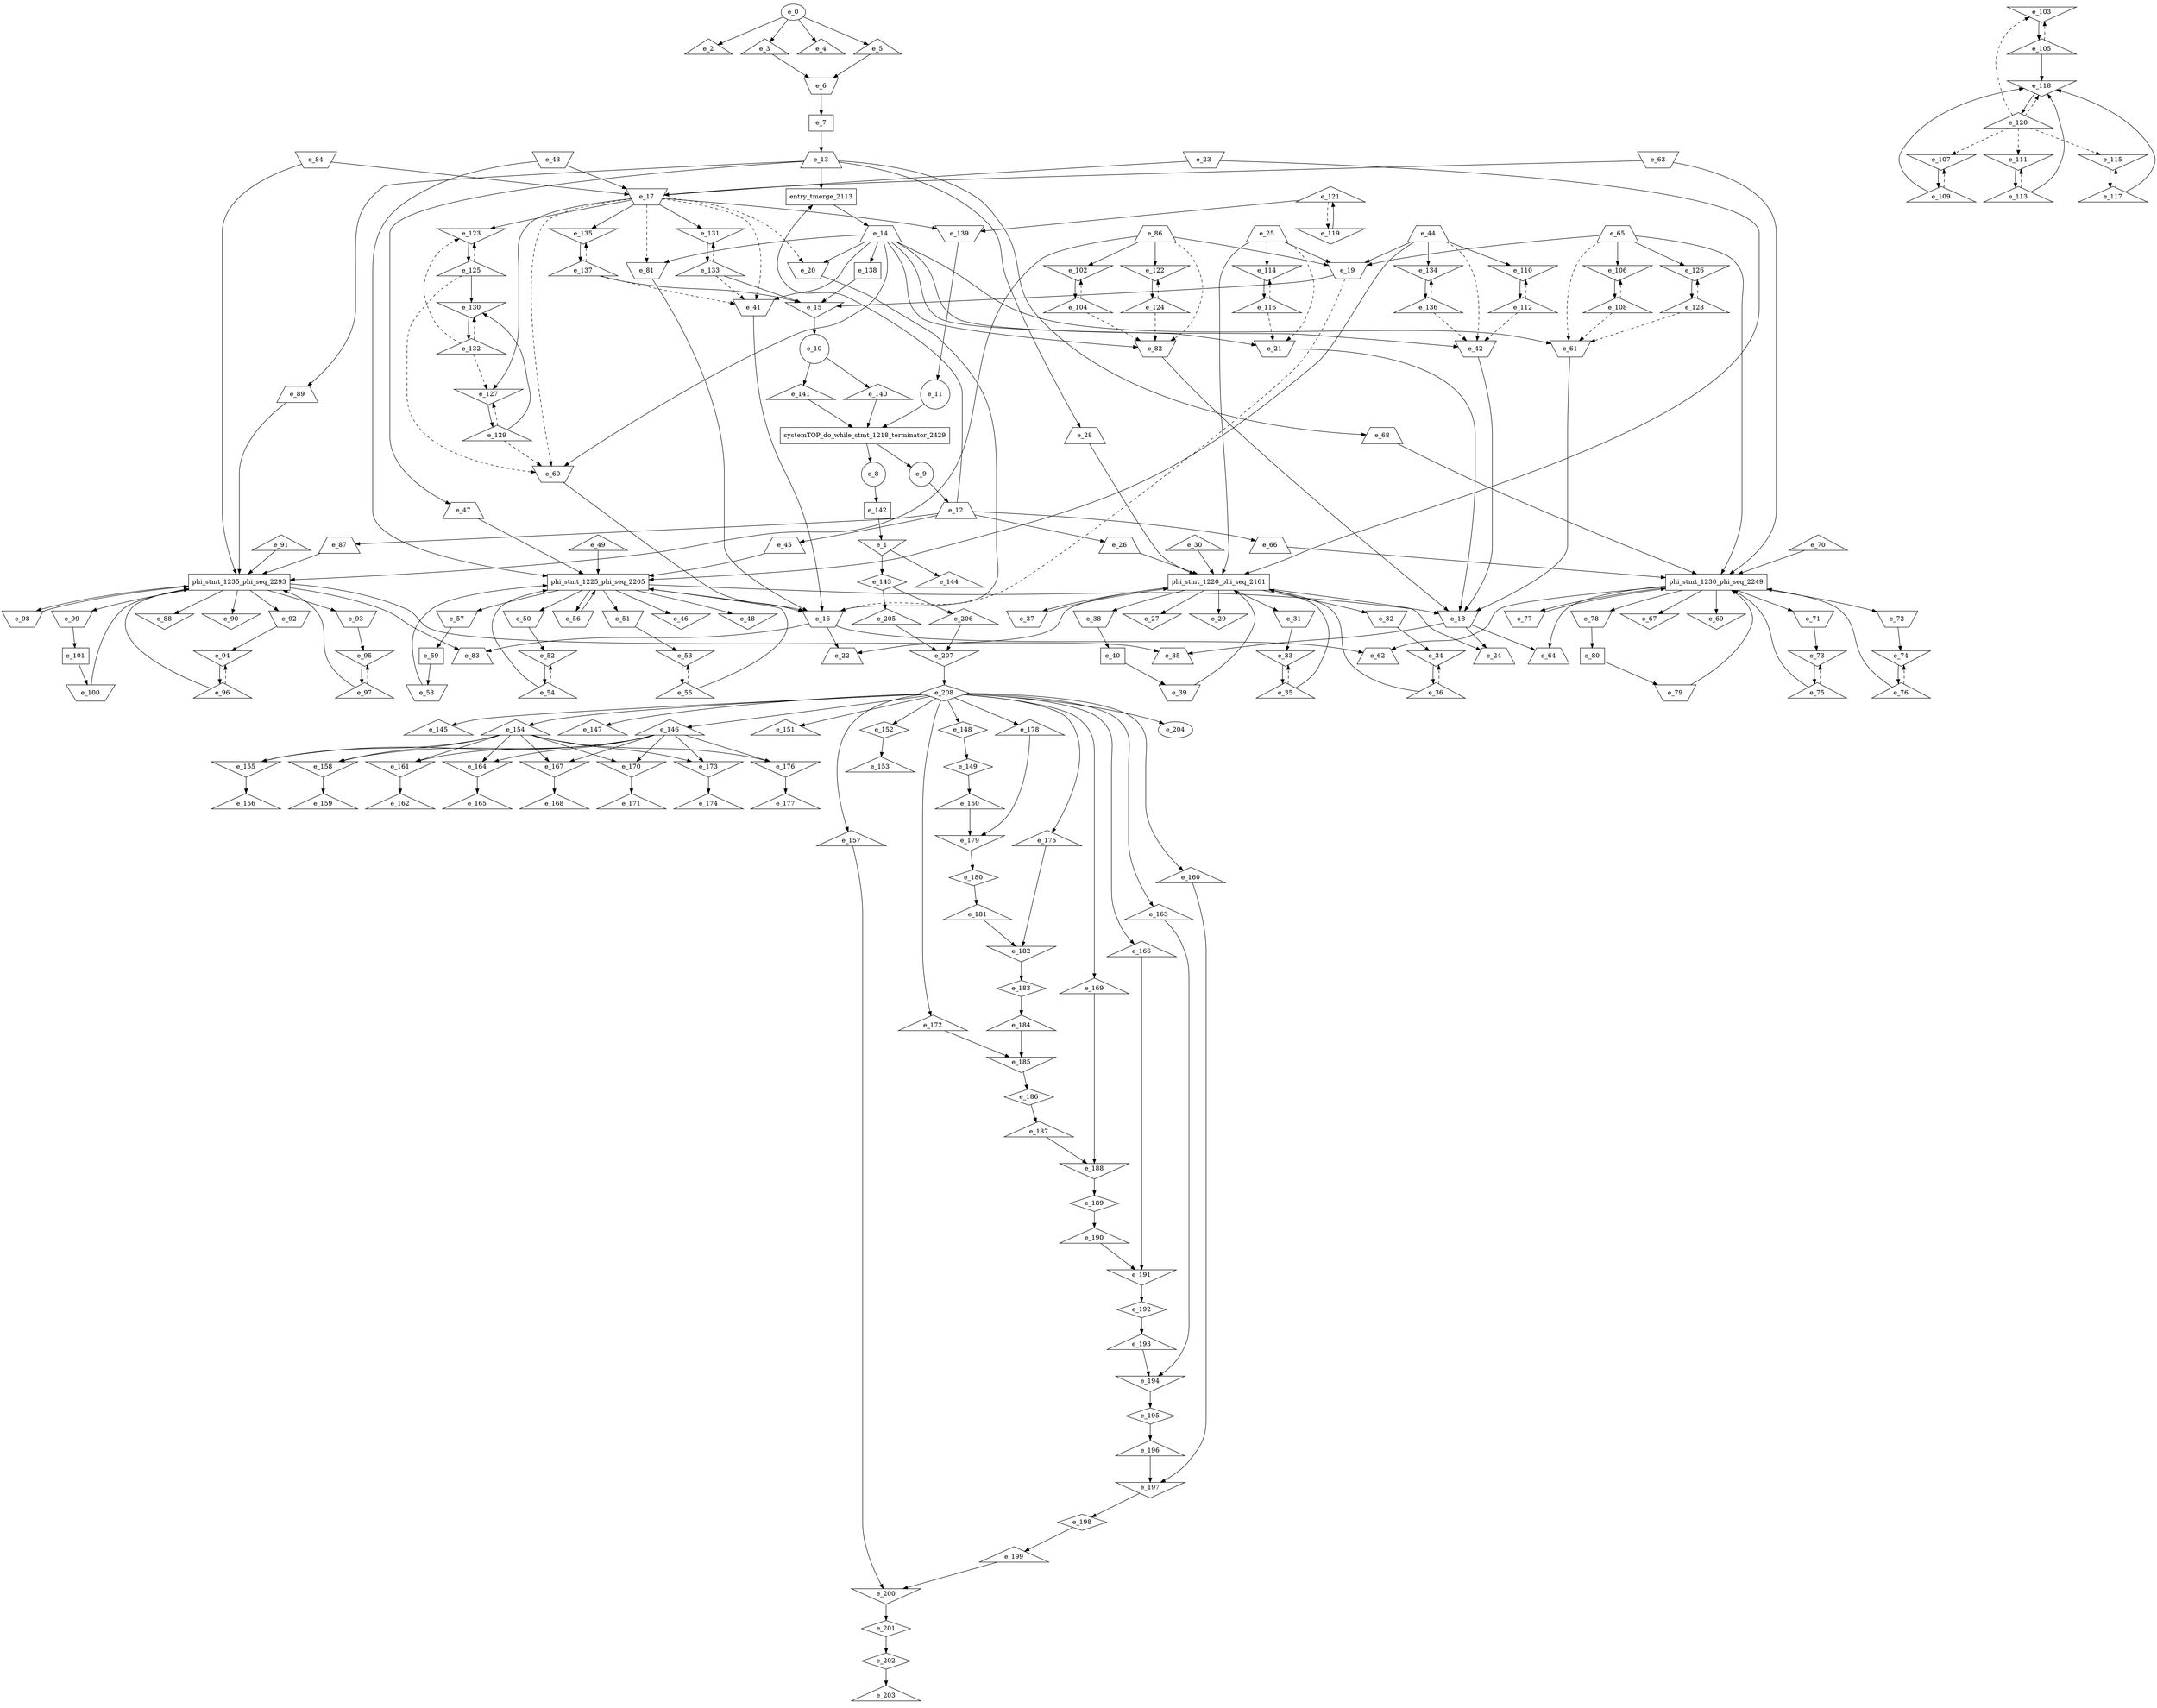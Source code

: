 digraph control_path {
  e_0: entry_node : n ;
  e_1 [shape = invtriangle];
  e_2 [shape = triangle];
  e_3 [shape = triangle];
  e_4 [shape = triangle];
  e_5 [shape = triangle];
  e_6 [shape = invtrapezium];
  e_7 [shape = dot];
  e_8 [shape = circle];
  e_9 [shape = circle];
  e_10 [shape = circle];
  e_11 [shape = circle];
  e_12 [shape = trapezium];
  e_13 [shape = trapezium];
  e_14 [shape = trapezium];
  e_15 [shape = invtriangle];
  e_16 [shape = invtrapezium];
  e_17 [shape = invtrapezium];
  e_18 [shape = invtrapezium];
  e_19 [shape = invtrapezium];
  e_20 [shape = invtrapezium];
  e_21 [shape = invtrapezium];
  e_22 [shape = trapezium];
  e_23 [shape = invtrapezium];
  e_24 [shape = trapezium];
  e_25 [shape = trapezium];
  e_26 [shape = trapezium];
  e_27 [shape = invtriangle];
  e_28 [shape = trapezium];
  e_29 [shape = invtriangle];
  e_30 [shape = triangle];
  e_31 [shape = invtrapezium];
  e_32 [shape = invtrapezium];
  e_33 [shape = invtriangle];
  e_34 [shape = invtriangle];
  e_35 [shape = triangle];
  e_36 [shape = triangle];
  e_37 [shape = invtrapezium];
  e_38 [shape = invtrapezium];
  e_39 [shape = invtrapezium];
  e_40 [shape = dot];
  e_41 [shape = invtrapezium];
  e_42 [shape = invtrapezium];
  e_43 [shape = invtrapezium];
  e_44 [shape = trapezium];
  e_45 [shape = trapezium];
  e_46 [shape = invtriangle];
  e_47 [shape = trapezium];
  e_48 [shape = invtriangle];
  e_49 [shape = triangle];
  e_50 [shape = invtrapezium];
  e_51 [shape = invtrapezium];
  e_52 [shape = invtriangle];
  e_53 [shape = invtriangle];
  e_54 [shape = triangle];
  e_55 [shape = triangle];
  e_56 [shape = invtrapezium];
  e_57 [shape = invtrapezium];
  e_58 [shape = invtrapezium];
  e_59 [shape = dot];
  e_60 [shape = invtrapezium];
  e_61 [shape = invtrapezium];
  e_62 [shape = trapezium];
  e_63 [shape = invtrapezium];
  e_64 [shape = trapezium];
  e_65 [shape = trapezium];
  e_66 [shape = trapezium];
  e_67 [shape = invtriangle];
  e_68 [shape = trapezium];
  e_69 [shape = invtriangle];
  e_70 [shape = triangle];
  e_71 [shape = invtrapezium];
  e_72 [shape = invtrapezium];
  e_73 [shape = invtriangle];
  e_74 [shape = invtriangle];
  e_75 [shape = triangle];
  e_76 [shape = triangle];
  e_77 [shape = invtrapezium];
  e_78 [shape = invtrapezium];
  e_79 [shape = invtrapezium];
  e_80 [shape = dot];
  e_81 [shape = invtrapezium];
  e_82 [shape = invtrapezium];
  e_83 [shape = trapezium];
  e_84 [shape = invtrapezium];
  e_85 [shape = trapezium];
  e_86 [shape = trapezium];
  e_87 [shape = trapezium];
  e_88 [shape = invtriangle];
  e_89 [shape = trapezium];
  e_90 [shape = invtriangle];
  e_91 [shape = triangle];
  e_92 [shape = invtrapezium];
  e_93 [shape = invtrapezium];
  e_94 [shape = invtriangle];
  e_95 [shape = invtriangle];
  e_96 [shape = triangle];
  e_97 [shape = triangle];
  e_98 [shape = invtrapezium];
  e_99 [shape = invtrapezium];
  e_100 [shape = invtrapezium];
  e_101 [shape = dot];
  e_102 [shape = invtriangle];
  e_103 [shape = invtriangle];
  e_104 [shape = triangle];
  e_105 [shape = triangle];
  e_106 [shape = invtriangle];
  e_107 [shape = invtriangle];
  e_108 [shape = triangle];
  e_109 [shape = triangle];
  e_110 [shape = invtriangle];
  e_111 [shape = invtriangle];
  e_112 [shape = triangle];
  e_113 [shape = triangle];
  e_114 [shape = invtriangle];
  e_115 [shape = invtriangle];
  e_116 [shape = triangle];
  e_117 [shape = triangle];
  e_118 [shape = invtriangle];
  e_119 [shape = invtriangle];
  e_120 [shape = triangle];
  e_121 [shape = triangle];
  e_122 [shape = invtriangle];
  e_123 [shape = invtriangle];
  e_124 [shape = triangle];
  e_125 [shape = triangle];
  e_126 [shape = invtriangle];
  e_127 [shape = invtriangle];
  e_128 [shape = triangle];
  e_129 [shape = triangle];
  e_130 [shape = invtriangle];
  e_131 [shape = invtriangle];
  e_132 [shape = triangle];
  e_133 [shape = triangle];
  e_134 [shape = invtriangle];
  e_135 [shape = invtriangle];
  e_136 [shape = triangle];
  e_137 [shape = triangle];
  e_138 [shape = dot];
  e_139 [shape = invtrapezium];
  e_140 [shape = triangle];
  e_141 [shape = triangle];
  e_142 [shape = dot];
  e_143 [shape = diamond];
  e_144 [shape = triangle];
  e_145 [shape = triangle];
  e_146 [shape = triangle];
  e_147 [shape = triangle];
  e_148 [shape = diamond];
  e_149 [shape = diamond];
  e_150 [shape = triangle];
  e_151 [shape = triangle];
  e_152 [shape = diamond];
  e_153 [shape = triangle];
  e_154 [shape = triangle];
  e_155 [shape = invtriangle];
  e_156 [shape = triangle];
  e_157 [shape = triangle];
  e_158 [shape = invtriangle];
  e_159 [shape = triangle];
  e_160 [shape = triangle];
  e_161 [shape = invtriangle];
  e_162 [shape = triangle];
  e_163 [shape = triangle];
  e_164 [shape = invtriangle];
  e_165 [shape = triangle];
  e_166 [shape = triangle];
  e_167 [shape = invtriangle];
  e_168 [shape = triangle];
  e_169 [shape = triangle];
  e_170 [shape = invtriangle];
  e_171 [shape = triangle];
  e_172 [shape = triangle];
  e_173 [shape = invtriangle];
  e_174 [shape = triangle];
  e_175 [shape = triangle];
  e_176 [shape = invtriangle];
  e_177 [shape = triangle];
  e_178 [shape = triangle];
  e_179 [shape = invtriangle];
  e_180 [shape = diamond];
  e_181 [shape = triangle];
  e_182 [shape = invtriangle];
  e_183 [shape = diamond];
  e_184 [shape = triangle];
  e_185 [shape = invtriangle];
  e_186 [shape = diamond];
  e_187 [shape = triangle];
  e_188 [shape = invtriangle];
  e_189 [shape = diamond];
  e_190 [shape = triangle];
  e_191 [shape = invtriangle];
  e_192 [shape = diamond];
  e_193 [shape = triangle];
  e_194 [shape = invtriangle];
  e_195 [shape = diamond];
  e_196 [shape = triangle];
  e_197 [shape = invtriangle];
  e_198 [shape = diamond];
  e_199 [shape = triangle];
  e_200 [shape = invtriangle];
  e_201 [shape = diamond];
  e_202 [shape = diamond];
  e_203 [shape = triangle];
  e_204: exit_node : s ;
  e_205 [shape = triangle];
  e_206 [shape = triangle];
  e_207 [shape = invtriangle];
  e_208 [shape = diamond];
  e_142 -> e_1;
  e_0 -> e_2;
  e_0 -> e_3;
  e_0 -> e_4;
  e_0 -> e_5;
  e_5 -> e_6;
  e_3 -> e_6;
  e_6 -> e_7;
  e_15 -> e_10;
  e_139 -> e_11;
  e_9 -> e_12;
  e_7 -> e_13;
  e_133 -> e_15;
  e_137 -> e_15;
  e_138 -> e_15;
  e_19 -> e_15;
  e_60 -> e_16;
  e_81 -> e_16;
  e_41 -> e_16;
  e_20 -> e_16;
  e_19 -> e_16[style = dashed];
  e_43 -> e_17;
  e_84 -> e_17;
  e_63 -> e_17;
  e_23 -> e_17;
  e_42 -> e_18;
  e_82 -> e_18;
  e_61 -> e_18;
  e_21 -> e_18;
  e_44 -> e_19;
  e_86 -> e_19;
  e_65 -> e_19;
  e_25 -> e_19;
  e_14 -> e_20;
  e_17 -> e_20[style = dashed];
  e_14 -> e_21;
  e_116 -> e_21[style = dashed];
  e_25 -> e_21[style = dashed];
  e_16 -> e_22;
  e_18 -> e_24;
  e_12 -> e_26;
  e_13 -> e_28;
  e_31 -> e_33;
  e_35 -> e_33[style = dashed];
  e_32 -> e_34;
  e_36 -> e_34[style = dashed];
  e_33 -> e_35;
  e_34 -> e_36;
  e_40 -> e_39;
  e_38 -> e_40;
  e_14 -> e_41;
  e_133 -> e_41[style = dashed];
  e_137 -> e_41[style = dashed];
  e_17 -> e_41[style = dashed];
  e_14 -> e_42;
  e_112 -> e_42[style = dashed];
  e_44 -> e_42[style = dashed];
  e_136 -> e_42[style = dashed];
  e_12 -> e_45;
  e_13 -> e_47;
  e_50 -> e_52;
  e_54 -> e_52[style = dashed];
  e_51 -> e_53;
  e_55 -> e_53[style = dashed];
  e_52 -> e_54;
  e_53 -> e_55;
  e_59 -> e_58;
  e_57 -> e_59;
  e_14 -> e_60;
  e_125 -> e_60[style = dashed];
  e_129 -> e_60[style = dashed];
  e_17 -> e_60[style = dashed];
  e_14 -> e_61;
  e_108 -> e_61[style = dashed];
  e_128 -> e_61[style = dashed];
  e_65 -> e_61[style = dashed];
  e_16 -> e_62;
  e_18 -> e_64;
  e_12 -> e_66;
  e_13 -> e_68;
  e_71 -> e_73;
  e_75 -> e_73[style = dashed];
  e_72 -> e_74;
  e_76 -> e_74[style = dashed];
  e_73 -> e_75;
  e_74 -> e_76;
  e_80 -> e_79;
  e_78 -> e_80;
  e_14 -> e_81;
  e_17 -> e_81[style = dashed];
  e_14 -> e_82;
  e_104 -> e_82[style = dashed];
  e_124 -> e_82[style = dashed];
  e_86 -> e_82[style = dashed];
  e_16 -> e_83;
  e_18 -> e_85;
  e_12 -> e_87;
  e_13 -> e_89;
  e_92 -> e_94;
  e_96 -> e_94[style = dashed];
  e_93 -> e_95;
  e_97 -> e_95[style = dashed];
  e_94 -> e_96;
  e_95 -> e_97;
  e_101 -> e_100;
  e_99 -> e_101;
  e_86 -> e_102;
  e_104 -> e_102[style = dashed];
  e_105 -> e_103[style = dashed];
  e_120 -> e_103[style = dashed];
  e_102 -> e_104;
  e_103 -> e_105;
  e_65 -> e_106;
  e_108 -> e_106[style = dashed];
  e_109 -> e_107[style = dashed];
  e_120 -> e_107[style = dashed];
  e_106 -> e_108;
  e_107 -> e_109;
  e_44 -> e_110;
  e_112 -> e_110[style = dashed];
  e_113 -> e_111[style = dashed];
  e_120 -> e_111[style = dashed];
  e_110 -> e_112;
  e_111 -> e_113;
  e_25 -> e_114;
  e_116 -> e_114[style = dashed];
  e_117 -> e_115[style = dashed];
  e_120 -> e_115[style = dashed];
  e_114 -> e_116;
  e_115 -> e_117;
  e_105 -> e_118;
  e_109 -> e_118;
  e_113 -> e_118;
  e_117 -> e_118;
  e_120 -> e_118[style = dashed];
  e_121 -> e_119[style = dashed];
  e_118 -> e_120;
  e_119 -> e_121;
  e_86 -> e_122;
  e_124 -> e_122[style = dashed];
  e_17 -> e_123;
  e_125 -> e_123[style = dashed];
  e_132 -> e_123[style = dashed];
  e_122 -> e_124;
  e_123 -> e_125;
  e_65 -> e_126;
  e_128 -> e_126[style = dashed];
  e_17 -> e_127;
  e_129 -> e_127[style = dashed];
  e_132 -> e_127[style = dashed];
  e_126 -> e_128;
  e_127 -> e_129;
  e_125 -> e_130;
  e_129 -> e_130;
  e_132 -> e_130[style = dashed];
  e_17 -> e_131;
  e_133 -> e_131[style = dashed];
  e_130 -> e_132;
  e_131 -> e_133;
  e_44 -> e_134;
  e_136 -> e_134[style = dashed];
  e_17 -> e_135;
  e_137 -> e_135[style = dashed];
  e_134 -> e_136;
  e_135 -> e_137;
  e_14 -> e_138;
  e_121 -> e_139;
  e_17 -> e_139;
  e_10 -> e_140;
  e_10 -> e_141;
  e_8 -> e_142;
  e_1 -> e_143;
  e_1 -> e_144;
  e_208 -> e_145;
  e_208 -> e_146;
  e_208 -> e_147;
  e_208 -> e_148;
  e_148 -> e_149;
  e_149 -> e_150;
  e_208 -> e_151;
  e_208 -> e_152;
  e_152 -> e_153;
  e_208 -> e_154;
  e_154 -> e_155;
  e_146 -> e_155;
  e_155 -> e_156;
  e_208 -> e_157;
  e_154 -> e_158;
  e_146 -> e_158;
  e_158 -> e_159;
  e_208 -> e_160;
  e_154 -> e_161;
  e_146 -> e_161;
  e_161 -> e_162;
  e_208 -> e_163;
  e_154 -> e_164;
  e_146 -> e_164;
  e_164 -> e_165;
  e_208 -> e_166;
  e_154 -> e_167;
  e_146 -> e_167;
  e_167 -> e_168;
  e_208 -> e_169;
  e_154 -> e_170;
  e_146 -> e_170;
  e_170 -> e_171;
  e_208 -> e_172;
  e_154 -> e_173;
  e_146 -> e_173;
  e_173 -> e_174;
  e_208 -> e_175;
  e_154 -> e_176;
  e_146 -> e_176;
  e_176 -> e_177;
  e_208 -> e_178;
  e_178 -> e_179;
  e_150 -> e_179;
  e_179 -> e_180;
  e_180 -> e_181;
  e_175 -> e_182;
  e_181 -> e_182;
  e_182 -> e_183;
  e_183 -> e_184;
  e_172 -> e_185;
  e_184 -> e_185;
  e_185 -> e_186;
  e_186 -> e_187;
  e_169 -> e_188;
  e_187 -> e_188;
  e_188 -> e_189;
  e_189 -> e_190;
  e_166 -> e_191;
  e_190 -> e_191;
  e_191 -> e_192;
  e_192 -> e_193;
  e_163 -> e_194;
  e_193 -> e_194;
  e_194 -> e_195;
  e_195 -> e_196;
  e_160 -> e_197;
  e_196 -> e_197;
  e_197 -> e_198;
  e_198 -> e_199;
  e_157 -> e_200;
  e_199 -> e_200;
  e_200 -> e_201;
  e_201 -> e_202;
  e_202 -> e_203;
  e_208 -> e_204;
  e_143 -> e_205;
  e_143 -> e_206;
  e_205 -> e_207;
  e_206 -> e_207;
  e_207 -> e_208;
  systemTOP_do_while_stmt_1218_terminator_2429 [shape=rectangle];
e_11 -> systemTOP_do_while_stmt_1218_terminator_2429;
e_141 -> systemTOP_do_while_stmt_1218_terminator_2429;
e_140 -> systemTOP_do_while_stmt_1218_terminator_2429;
systemTOP_do_while_stmt_1218_terminator_2429 -> e_9;
systemTOP_do_while_stmt_1218_terminator_2429 -> e_8;
  phi_stmt_1220_phi_seq_2161 [shape=rectangle];
e_26 -> phi_stmt_1220_phi_seq_2161;
phi_stmt_1220_phi_seq_2161 -> e_31;
phi_stmt_1220_phi_seq_2161 -> e_32;
phi_stmt_1220_phi_seq_2161 -> e_27;
e_35 -> phi_stmt_1220_phi_seq_2161;
e_36 -> phi_stmt_1220_phi_seq_2161;
e_28 -> phi_stmt_1220_phi_seq_2161;
phi_stmt_1220_phi_seq_2161 -> e_37;
phi_stmt_1220_phi_seq_2161 -> e_38;
phi_stmt_1220_phi_seq_2161 -> e_29;
e_37 -> phi_stmt_1220_phi_seq_2161;
e_39 -> phi_stmt_1220_phi_seq_2161;
e_23 -> phi_stmt_1220_phi_seq_2161;
e_25 -> phi_stmt_1220_phi_seq_2161;
phi_stmt_1220_phi_seq_2161 -> e_22;
phi_stmt_1220_phi_seq_2161 -> e_24;
e_30 -> phi_stmt_1220_phi_seq_2161;
  phi_stmt_1225_phi_seq_2205 [shape=rectangle];
e_45 -> phi_stmt_1225_phi_seq_2205;
phi_stmt_1225_phi_seq_2205 -> e_50;
phi_stmt_1225_phi_seq_2205 -> e_51;
phi_stmt_1225_phi_seq_2205 -> e_46;
e_54 -> phi_stmt_1225_phi_seq_2205;
e_55 -> phi_stmt_1225_phi_seq_2205;
e_47 -> phi_stmt_1225_phi_seq_2205;
phi_stmt_1225_phi_seq_2205 -> e_56;
phi_stmt_1225_phi_seq_2205 -> e_57;
phi_stmt_1225_phi_seq_2205 -> e_48;
e_56 -> phi_stmt_1225_phi_seq_2205;
e_58 -> phi_stmt_1225_phi_seq_2205;
e_43 -> phi_stmt_1225_phi_seq_2205;
e_44 -> phi_stmt_1225_phi_seq_2205;
phi_stmt_1225_phi_seq_2205 -> e_16;
phi_stmt_1225_phi_seq_2205 -> e_18;
e_49 -> phi_stmt_1225_phi_seq_2205;
  phi_stmt_1230_phi_seq_2249 [shape=rectangle];
e_66 -> phi_stmt_1230_phi_seq_2249;
phi_stmt_1230_phi_seq_2249 -> e_71;
phi_stmt_1230_phi_seq_2249 -> e_72;
phi_stmt_1230_phi_seq_2249 -> e_67;
e_75 -> phi_stmt_1230_phi_seq_2249;
e_76 -> phi_stmt_1230_phi_seq_2249;
e_68 -> phi_stmt_1230_phi_seq_2249;
phi_stmt_1230_phi_seq_2249 -> e_77;
phi_stmt_1230_phi_seq_2249 -> e_78;
phi_stmt_1230_phi_seq_2249 -> e_69;
e_77 -> phi_stmt_1230_phi_seq_2249;
e_79 -> phi_stmt_1230_phi_seq_2249;
e_63 -> phi_stmt_1230_phi_seq_2249;
e_65 -> phi_stmt_1230_phi_seq_2249;
phi_stmt_1230_phi_seq_2249 -> e_62;
phi_stmt_1230_phi_seq_2249 -> e_64;
e_70 -> phi_stmt_1230_phi_seq_2249;
  phi_stmt_1235_phi_seq_2293 [shape=rectangle];
e_87 -> phi_stmt_1235_phi_seq_2293;
phi_stmt_1235_phi_seq_2293 -> e_92;
phi_stmt_1235_phi_seq_2293 -> e_93;
phi_stmt_1235_phi_seq_2293 -> e_88;
e_96 -> phi_stmt_1235_phi_seq_2293;
e_97 -> phi_stmt_1235_phi_seq_2293;
e_89 -> phi_stmt_1235_phi_seq_2293;
phi_stmt_1235_phi_seq_2293 -> e_98;
phi_stmt_1235_phi_seq_2293 -> e_99;
phi_stmt_1235_phi_seq_2293 -> e_90;
e_98 -> phi_stmt_1235_phi_seq_2293;
e_100 -> phi_stmt_1235_phi_seq_2293;
e_84 -> phi_stmt_1235_phi_seq_2293;
e_86 -> phi_stmt_1235_phi_seq_2293;
phi_stmt_1235_phi_seq_2293 -> e_83;
phi_stmt_1235_phi_seq_2293 -> e_85;
e_91 -> phi_stmt_1235_phi_seq_2293;
entry_tmerge_2113 [shape = rectangle]; 
e_12 -> entry_tmerge_2113;
e_13 -> entry_tmerge_2113;
entry_tmerge_2113 -> e_14;
}
